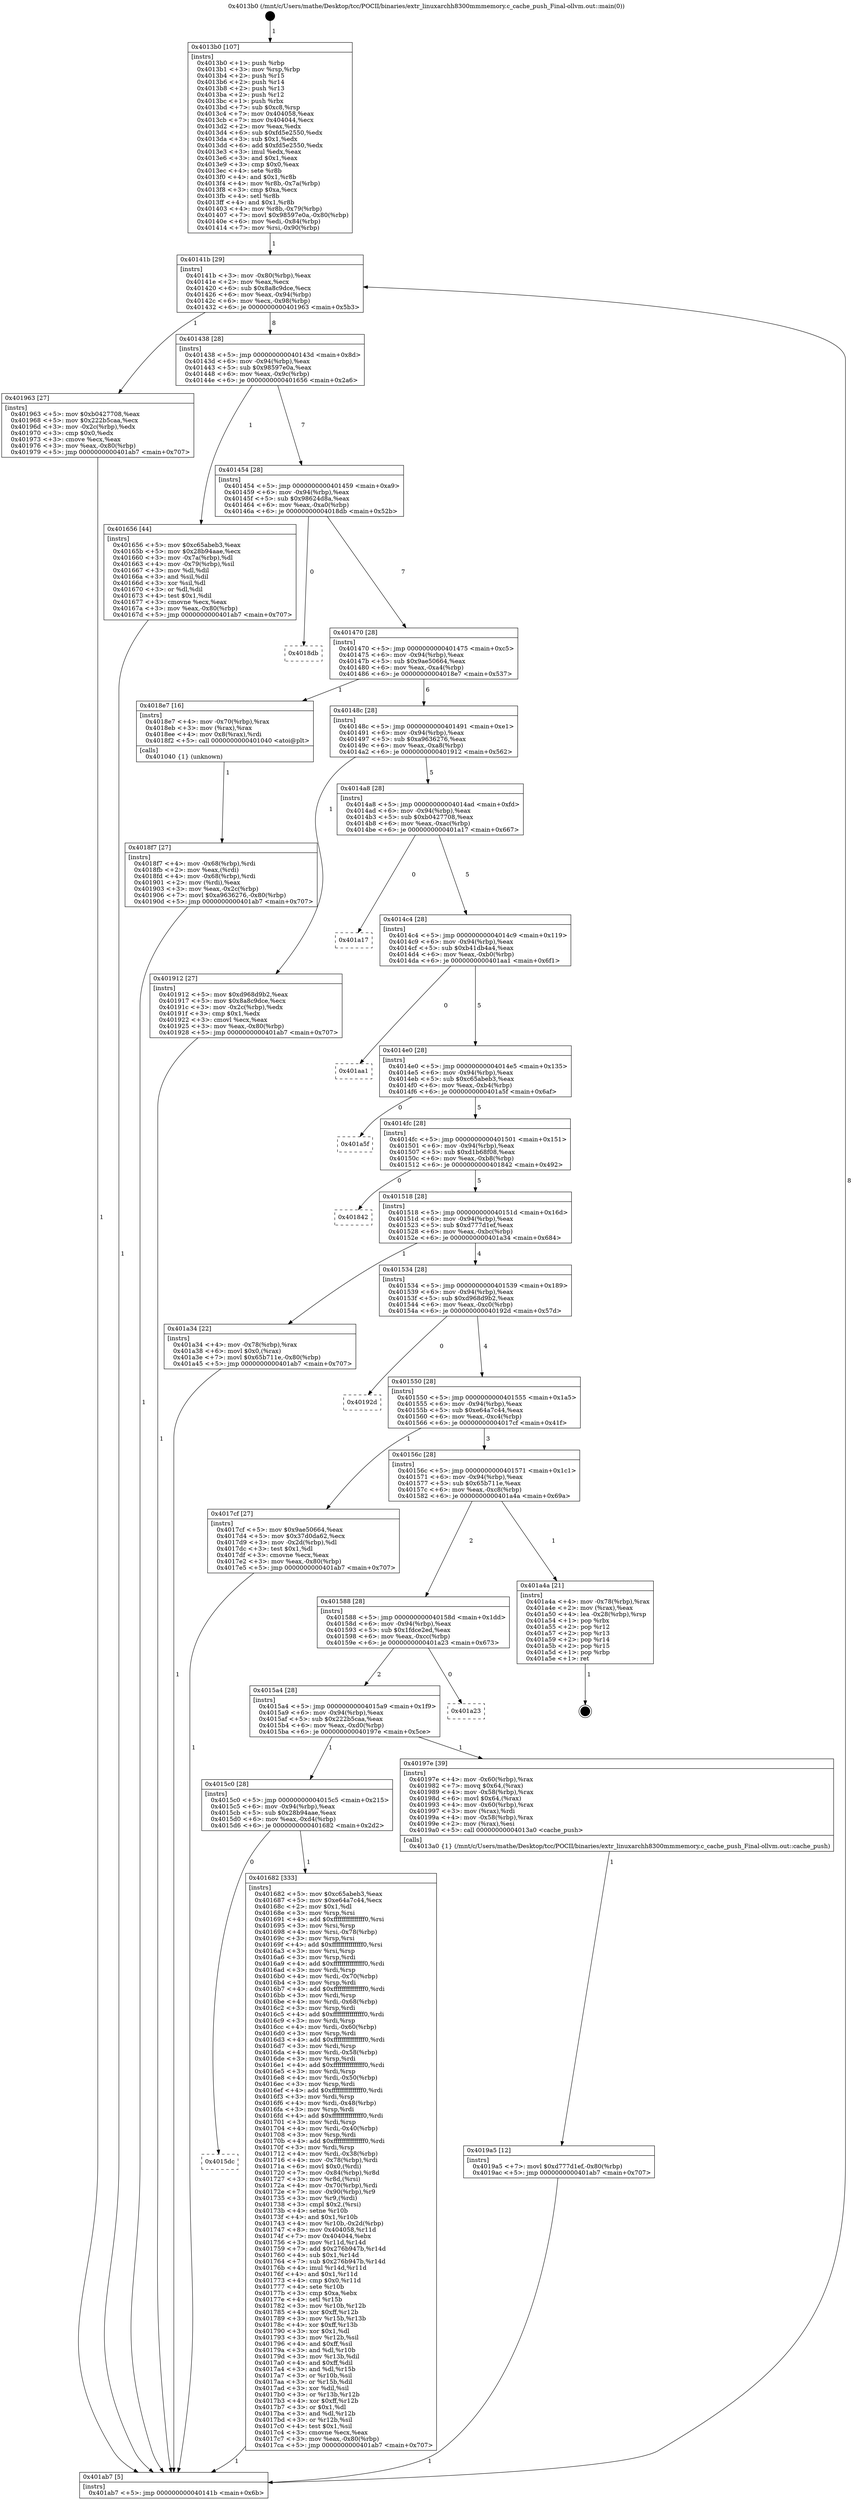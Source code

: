digraph "0x4013b0" {
  label = "0x4013b0 (/mnt/c/Users/mathe/Desktop/tcc/POCII/binaries/extr_linuxarchh8300mmmemory.c_cache_push_Final-ollvm.out::main(0))"
  labelloc = "t"
  node[shape=record]

  Entry [label="",width=0.3,height=0.3,shape=circle,fillcolor=black,style=filled]
  "0x40141b" [label="{
     0x40141b [29]\l
     | [instrs]\l
     &nbsp;&nbsp;0x40141b \<+3\>: mov -0x80(%rbp),%eax\l
     &nbsp;&nbsp;0x40141e \<+2\>: mov %eax,%ecx\l
     &nbsp;&nbsp;0x401420 \<+6\>: sub $0x8a8c9dce,%ecx\l
     &nbsp;&nbsp;0x401426 \<+6\>: mov %eax,-0x94(%rbp)\l
     &nbsp;&nbsp;0x40142c \<+6\>: mov %ecx,-0x98(%rbp)\l
     &nbsp;&nbsp;0x401432 \<+6\>: je 0000000000401963 \<main+0x5b3\>\l
  }"]
  "0x401963" [label="{
     0x401963 [27]\l
     | [instrs]\l
     &nbsp;&nbsp;0x401963 \<+5\>: mov $0xb0427708,%eax\l
     &nbsp;&nbsp;0x401968 \<+5\>: mov $0x222b5caa,%ecx\l
     &nbsp;&nbsp;0x40196d \<+3\>: mov -0x2c(%rbp),%edx\l
     &nbsp;&nbsp;0x401970 \<+3\>: cmp $0x0,%edx\l
     &nbsp;&nbsp;0x401973 \<+3\>: cmove %ecx,%eax\l
     &nbsp;&nbsp;0x401976 \<+3\>: mov %eax,-0x80(%rbp)\l
     &nbsp;&nbsp;0x401979 \<+5\>: jmp 0000000000401ab7 \<main+0x707\>\l
  }"]
  "0x401438" [label="{
     0x401438 [28]\l
     | [instrs]\l
     &nbsp;&nbsp;0x401438 \<+5\>: jmp 000000000040143d \<main+0x8d\>\l
     &nbsp;&nbsp;0x40143d \<+6\>: mov -0x94(%rbp),%eax\l
     &nbsp;&nbsp;0x401443 \<+5\>: sub $0x98597e0a,%eax\l
     &nbsp;&nbsp;0x401448 \<+6\>: mov %eax,-0x9c(%rbp)\l
     &nbsp;&nbsp;0x40144e \<+6\>: je 0000000000401656 \<main+0x2a6\>\l
  }"]
  Exit [label="",width=0.3,height=0.3,shape=circle,fillcolor=black,style=filled,peripheries=2]
  "0x401656" [label="{
     0x401656 [44]\l
     | [instrs]\l
     &nbsp;&nbsp;0x401656 \<+5\>: mov $0xc65abeb3,%eax\l
     &nbsp;&nbsp;0x40165b \<+5\>: mov $0x28b94aae,%ecx\l
     &nbsp;&nbsp;0x401660 \<+3\>: mov -0x7a(%rbp),%dl\l
     &nbsp;&nbsp;0x401663 \<+4\>: mov -0x79(%rbp),%sil\l
     &nbsp;&nbsp;0x401667 \<+3\>: mov %dl,%dil\l
     &nbsp;&nbsp;0x40166a \<+3\>: and %sil,%dil\l
     &nbsp;&nbsp;0x40166d \<+3\>: xor %sil,%dl\l
     &nbsp;&nbsp;0x401670 \<+3\>: or %dl,%dil\l
     &nbsp;&nbsp;0x401673 \<+4\>: test $0x1,%dil\l
     &nbsp;&nbsp;0x401677 \<+3\>: cmovne %ecx,%eax\l
     &nbsp;&nbsp;0x40167a \<+3\>: mov %eax,-0x80(%rbp)\l
     &nbsp;&nbsp;0x40167d \<+5\>: jmp 0000000000401ab7 \<main+0x707\>\l
  }"]
  "0x401454" [label="{
     0x401454 [28]\l
     | [instrs]\l
     &nbsp;&nbsp;0x401454 \<+5\>: jmp 0000000000401459 \<main+0xa9\>\l
     &nbsp;&nbsp;0x401459 \<+6\>: mov -0x94(%rbp),%eax\l
     &nbsp;&nbsp;0x40145f \<+5\>: sub $0x98624d8a,%eax\l
     &nbsp;&nbsp;0x401464 \<+6\>: mov %eax,-0xa0(%rbp)\l
     &nbsp;&nbsp;0x40146a \<+6\>: je 00000000004018db \<main+0x52b\>\l
  }"]
  "0x401ab7" [label="{
     0x401ab7 [5]\l
     | [instrs]\l
     &nbsp;&nbsp;0x401ab7 \<+5\>: jmp 000000000040141b \<main+0x6b\>\l
  }"]
  "0x4013b0" [label="{
     0x4013b0 [107]\l
     | [instrs]\l
     &nbsp;&nbsp;0x4013b0 \<+1\>: push %rbp\l
     &nbsp;&nbsp;0x4013b1 \<+3\>: mov %rsp,%rbp\l
     &nbsp;&nbsp;0x4013b4 \<+2\>: push %r15\l
     &nbsp;&nbsp;0x4013b6 \<+2\>: push %r14\l
     &nbsp;&nbsp;0x4013b8 \<+2\>: push %r13\l
     &nbsp;&nbsp;0x4013ba \<+2\>: push %r12\l
     &nbsp;&nbsp;0x4013bc \<+1\>: push %rbx\l
     &nbsp;&nbsp;0x4013bd \<+7\>: sub $0xc8,%rsp\l
     &nbsp;&nbsp;0x4013c4 \<+7\>: mov 0x404058,%eax\l
     &nbsp;&nbsp;0x4013cb \<+7\>: mov 0x404044,%ecx\l
     &nbsp;&nbsp;0x4013d2 \<+2\>: mov %eax,%edx\l
     &nbsp;&nbsp;0x4013d4 \<+6\>: sub $0xfd5e2550,%edx\l
     &nbsp;&nbsp;0x4013da \<+3\>: sub $0x1,%edx\l
     &nbsp;&nbsp;0x4013dd \<+6\>: add $0xfd5e2550,%edx\l
     &nbsp;&nbsp;0x4013e3 \<+3\>: imul %edx,%eax\l
     &nbsp;&nbsp;0x4013e6 \<+3\>: and $0x1,%eax\l
     &nbsp;&nbsp;0x4013e9 \<+3\>: cmp $0x0,%eax\l
     &nbsp;&nbsp;0x4013ec \<+4\>: sete %r8b\l
     &nbsp;&nbsp;0x4013f0 \<+4\>: and $0x1,%r8b\l
     &nbsp;&nbsp;0x4013f4 \<+4\>: mov %r8b,-0x7a(%rbp)\l
     &nbsp;&nbsp;0x4013f8 \<+3\>: cmp $0xa,%ecx\l
     &nbsp;&nbsp;0x4013fb \<+4\>: setl %r8b\l
     &nbsp;&nbsp;0x4013ff \<+4\>: and $0x1,%r8b\l
     &nbsp;&nbsp;0x401403 \<+4\>: mov %r8b,-0x79(%rbp)\l
     &nbsp;&nbsp;0x401407 \<+7\>: movl $0x98597e0a,-0x80(%rbp)\l
     &nbsp;&nbsp;0x40140e \<+6\>: mov %edi,-0x84(%rbp)\l
     &nbsp;&nbsp;0x401414 \<+7\>: mov %rsi,-0x90(%rbp)\l
  }"]
  "0x4019a5" [label="{
     0x4019a5 [12]\l
     | [instrs]\l
     &nbsp;&nbsp;0x4019a5 \<+7\>: movl $0xd777d1ef,-0x80(%rbp)\l
     &nbsp;&nbsp;0x4019ac \<+5\>: jmp 0000000000401ab7 \<main+0x707\>\l
  }"]
  "0x4018db" [label="{
     0x4018db\l
  }", style=dashed]
  "0x401470" [label="{
     0x401470 [28]\l
     | [instrs]\l
     &nbsp;&nbsp;0x401470 \<+5\>: jmp 0000000000401475 \<main+0xc5\>\l
     &nbsp;&nbsp;0x401475 \<+6\>: mov -0x94(%rbp),%eax\l
     &nbsp;&nbsp;0x40147b \<+5\>: sub $0x9ae50664,%eax\l
     &nbsp;&nbsp;0x401480 \<+6\>: mov %eax,-0xa4(%rbp)\l
     &nbsp;&nbsp;0x401486 \<+6\>: je 00000000004018e7 \<main+0x537\>\l
  }"]
  "0x4018f7" [label="{
     0x4018f7 [27]\l
     | [instrs]\l
     &nbsp;&nbsp;0x4018f7 \<+4\>: mov -0x68(%rbp),%rdi\l
     &nbsp;&nbsp;0x4018fb \<+2\>: mov %eax,(%rdi)\l
     &nbsp;&nbsp;0x4018fd \<+4\>: mov -0x68(%rbp),%rdi\l
     &nbsp;&nbsp;0x401901 \<+2\>: mov (%rdi),%eax\l
     &nbsp;&nbsp;0x401903 \<+3\>: mov %eax,-0x2c(%rbp)\l
     &nbsp;&nbsp;0x401906 \<+7\>: movl $0xa9636276,-0x80(%rbp)\l
     &nbsp;&nbsp;0x40190d \<+5\>: jmp 0000000000401ab7 \<main+0x707\>\l
  }"]
  "0x4018e7" [label="{
     0x4018e7 [16]\l
     | [instrs]\l
     &nbsp;&nbsp;0x4018e7 \<+4\>: mov -0x70(%rbp),%rax\l
     &nbsp;&nbsp;0x4018eb \<+3\>: mov (%rax),%rax\l
     &nbsp;&nbsp;0x4018ee \<+4\>: mov 0x8(%rax),%rdi\l
     &nbsp;&nbsp;0x4018f2 \<+5\>: call 0000000000401040 \<atoi@plt\>\l
     | [calls]\l
     &nbsp;&nbsp;0x401040 \{1\} (unknown)\l
  }"]
  "0x40148c" [label="{
     0x40148c [28]\l
     | [instrs]\l
     &nbsp;&nbsp;0x40148c \<+5\>: jmp 0000000000401491 \<main+0xe1\>\l
     &nbsp;&nbsp;0x401491 \<+6\>: mov -0x94(%rbp),%eax\l
     &nbsp;&nbsp;0x401497 \<+5\>: sub $0xa9636276,%eax\l
     &nbsp;&nbsp;0x40149c \<+6\>: mov %eax,-0xa8(%rbp)\l
     &nbsp;&nbsp;0x4014a2 \<+6\>: je 0000000000401912 \<main+0x562\>\l
  }"]
  "0x4015dc" [label="{
     0x4015dc\l
  }", style=dashed]
  "0x401912" [label="{
     0x401912 [27]\l
     | [instrs]\l
     &nbsp;&nbsp;0x401912 \<+5\>: mov $0xd968d9b2,%eax\l
     &nbsp;&nbsp;0x401917 \<+5\>: mov $0x8a8c9dce,%ecx\l
     &nbsp;&nbsp;0x40191c \<+3\>: mov -0x2c(%rbp),%edx\l
     &nbsp;&nbsp;0x40191f \<+3\>: cmp $0x1,%edx\l
     &nbsp;&nbsp;0x401922 \<+3\>: cmovl %ecx,%eax\l
     &nbsp;&nbsp;0x401925 \<+3\>: mov %eax,-0x80(%rbp)\l
     &nbsp;&nbsp;0x401928 \<+5\>: jmp 0000000000401ab7 \<main+0x707\>\l
  }"]
  "0x4014a8" [label="{
     0x4014a8 [28]\l
     | [instrs]\l
     &nbsp;&nbsp;0x4014a8 \<+5\>: jmp 00000000004014ad \<main+0xfd\>\l
     &nbsp;&nbsp;0x4014ad \<+6\>: mov -0x94(%rbp),%eax\l
     &nbsp;&nbsp;0x4014b3 \<+5\>: sub $0xb0427708,%eax\l
     &nbsp;&nbsp;0x4014b8 \<+6\>: mov %eax,-0xac(%rbp)\l
     &nbsp;&nbsp;0x4014be \<+6\>: je 0000000000401a17 \<main+0x667\>\l
  }"]
  "0x401682" [label="{
     0x401682 [333]\l
     | [instrs]\l
     &nbsp;&nbsp;0x401682 \<+5\>: mov $0xc65abeb3,%eax\l
     &nbsp;&nbsp;0x401687 \<+5\>: mov $0xe64a7c44,%ecx\l
     &nbsp;&nbsp;0x40168c \<+2\>: mov $0x1,%dl\l
     &nbsp;&nbsp;0x40168e \<+3\>: mov %rsp,%rsi\l
     &nbsp;&nbsp;0x401691 \<+4\>: add $0xfffffffffffffff0,%rsi\l
     &nbsp;&nbsp;0x401695 \<+3\>: mov %rsi,%rsp\l
     &nbsp;&nbsp;0x401698 \<+4\>: mov %rsi,-0x78(%rbp)\l
     &nbsp;&nbsp;0x40169c \<+3\>: mov %rsp,%rsi\l
     &nbsp;&nbsp;0x40169f \<+4\>: add $0xfffffffffffffff0,%rsi\l
     &nbsp;&nbsp;0x4016a3 \<+3\>: mov %rsi,%rsp\l
     &nbsp;&nbsp;0x4016a6 \<+3\>: mov %rsp,%rdi\l
     &nbsp;&nbsp;0x4016a9 \<+4\>: add $0xfffffffffffffff0,%rdi\l
     &nbsp;&nbsp;0x4016ad \<+3\>: mov %rdi,%rsp\l
     &nbsp;&nbsp;0x4016b0 \<+4\>: mov %rdi,-0x70(%rbp)\l
     &nbsp;&nbsp;0x4016b4 \<+3\>: mov %rsp,%rdi\l
     &nbsp;&nbsp;0x4016b7 \<+4\>: add $0xfffffffffffffff0,%rdi\l
     &nbsp;&nbsp;0x4016bb \<+3\>: mov %rdi,%rsp\l
     &nbsp;&nbsp;0x4016be \<+4\>: mov %rdi,-0x68(%rbp)\l
     &nbsp;&nbsp;0x4016c2 \<+3\>: mov %rsp,%rdi\l
     &nbsp;&nbsp;0x4016c5 \<+4\>: add $0xfffffffffffffff0,%rdi\l
     &nbsp;&nbsp;0x4016c9 \<+3\>: mov %rdi,%rsp\l
     &nbsp;&nbsp;0x4016cc \<+4\>: mov %rdi,-0x60(%rbp)\l
     &nbsp;&nbsp;0x4016d0 \<+3\>: mov %rsp,%rdi\l
     &nbsp;&nbsp;0x4016d3 \<+4\>: add $0xfffffffffffffff0,%rdi\l
     &nbsp;&nbsp;0x4016d7 \<+3\>: mov %rdi,%rsp\l
     &nbsp;&nbsp;0x4016da \<+4\>: mov %rdi,-0x58(%rbp)\l
     &nbsp;&nbsp;0x4016de \<+3\>: mov %rsp,%rdi\l
     &nbsp;&nbsp;0x4016e1 \<+4\>: add $0xfffffffffffffff0,%rdi\l
     &nbsp;&nbsp;0x4016e5 \<+3\>: mov %rdi,%rsp\l
     &nbsp;&nbsp;0x4016e8 \<+4\>: mov %rdi,-0x50(%rbp)\l
     &nbsp;&nbsp;0x4016ec \<+3\>: mov %rsp,%rdi\l
     &nbsp;&nbsp;0x4016ef \<+4\>: add $0xfffffffffffffff0,%rdi\l
     &nbsp;&nbsp;0x4016f3 \<+3\>: mov %rdi,%rsp\l
     &nbsp;&nbsp;0x4016f6 \<+4\>: mov %rdi,-0x48(%rbp)\l
     &nbsp;&nbsp;0x4016fa \<+3\>: mov %rsp,%rdi\l
     &nbsp;&nbsp;0x4016fd \<+4\>: add $0xfffffffffffffff0,%rdi\l
     &nbsp;&nbsp;0x401701 \<+3\>: mov %rdi,%rsp\l
     &nbsp;&nbsp;0x401704 \<+4\>: mov %rdi,-0x40(%rbp)\l
     &nbsp;&nbsp;0x401708 \<+3\>: mov %rsp,%rdi\l
     &nbsp;&nbsp;0x40170b \<+4\>: add $0xfffffffffffffff0,%rdi\l
     &nbsp;&nbsp;0x40170f \<+3\>: mov %rdi,%rsp\l
     &nbsp;&nbsp;0x401712 \<+4\>: mov %rdi,-0x38(%rbp)\l
     &nbsp;&nbsp;0x401716 \<+4\>: mov -0x78(%rbp),%rdi\l
     &nbsp;&nbsp;0x40171a \<+6\>: movl $0x0,(%rdi)\l
     &nbsp;&nbsp;0x401720 \<+7\>: mov -0x84(%rbp),%r8d\l
     &nbsp;&nbsp;0x401727 \<+3\>: mov %r8d,(%rsi)\l
     &nbsp;&nbsp;0x40172a \<+4\>: mov -0x70(%rbp),%rdi\l
     &nbsp;&nbsp;0x40172e \<+7\>: mov -0x90(%rbp),%r9\l
     &nbsp;&nbsp;0x401735 \<+3\>: mov %r9,(%rdi)\l
     &nbsp;&nbsp;0x401738 \<+3\>: cmpl $0x2,(%rsi)\l
     &nbsp;&nbsp;0x40173b \<+4\>: setne %r10b\l
     &nbsp;&nbsp;0x40173f \<+4\>: and $0x1,%r10b\l
     &nbsp;&nbsp;0x401743 \<+4\>: mov %r10b,-0x2d(%rbp)\l
     &nbsp;&nbsp;0x401747 \<+8\>: mov 0x404058,%r11d\l
     &nbsp;&nbsp;0x40174f \<+7\>: mov 0x404044,%ebx\l
     &nbsp;&nbsp;0x401756 \<+3\>: mov %r11d,%r14d\l
     &nbsp;&nbsp;0x401759 \<+7\>: add $0x276b947b,%r14d\l
     &nbsp;&nbsp;0x401760 \<+4\>: sub $0x1,%r14d\l
     &nbsp;&nbsp;0x401764 \<+7\>: sub $0x276b947b,%r14d\l
     &nbsp;&nbsp;0x40176b \<+4\>: imul %r14d,%r11d\l
     &nbsp;&nbsp;0x40176f \<+4\>: and $0x1,%r11d\l
     &nbsp;&nbsp;0x401773 \<+4\>: cmp $0x0,%r11d\l
     &nbsp;&nbsp;0x401777 \<+4\>: sete %r10b\l
     &nbsp;&nbsp;0x40177b \<+3\>: cmp $0xa,%ebx\l
     &nbsp;&nbsp;0x40177e \<+4\>: setl %r15b\l
     &nbsp;&nbsp;0x401782 \<+3\>: mov %r10b,%r12b\l
     &nbsp;&nbsp;0x401785 \<+4\>: xor $0xff,%r12b\l
     &nbsp;&nbsp;0x401789 \<+3\>: mov %r15b,%r13b\l
     &nbsp;&nbsp;0x40178c \<+4\>: xor $0xff,%r13b\l
     &nbsp;&nbsp;0x401790 \<+3\>: xor $0x1,%dl\l
     &nbsp;&nbsp;0x401793 \<+3\>: mov %r12b,%sil\l
     &nbsp;&nbsp;0x401796 \<+4\>: and $0xff,%sil\l
     &nbsp;&nbsp;0x40179a \<+3\>: and %dl,%r10b\l
     &nbsp;&nbsp;0x40179d \<+3\>: mov %r13b,%dil\l
     &nbsp;&nbsp;0x4017a0 \<+4\>: and $0xff,%dil\l
     &nbsp;&nbsp;0x4017a4 \<+3\>: and %dl,%r15b\l
     &nbsp;&nbsp;0x4017a7 \<+3\>: or %r10b,%sil\l
     &nbsp;&nbsp;0x4017aa \<+3\>: or %r15b,%dil\l
     &nbsp;&nbsp;0x4017ad \<+3\>: xor %dil,%sil\l
     &nbsp;&nbsp;0x4017b0 \<+3\>: or %r13b,%r12b\l
     &nbsp;&nbsp;0x4017b3 \<+4\>: xor $0xff,%r12b\l
     &nbsp;&nbsp;0x4017b7 \<+3\>: or $0x1,%dl\l
     &nbsp;&nbsp;0x4017ba \<+3\>: and %dl,%r12b\l
     &nbsp;&nbsp;0x4017bd \<+3\>: or %r12b,%sil\l
     &nbsp;&nbsp;0x4017c0 \<+4\>: test $0x1,%sil\l
     &nbsp;&nbsp;0x4017c4 \<+3\>: cmovne %ecx,%eax\l
     &nbsp;&nbsp;0x4017c7 \<+3\>: mov %eax,-0x80(%rbp)\l
     &nbsp;&nbsp;0x4017ca \<+5\>: jmp 0000000000401ab7 \<main+0x707\>\l
  }"]
  "0x401a17" [label="{
     0x401a17\l
  }", style=dashed]
  "0x4014c4" [label="{
     0x4014c4 [28]\l
     | [instrs]\l
     &nbsp;&nbsp;0x4014c4 \<+5\>: jmp 00000000004014c9 \<main+0x119\>\l
     &nbsp;&nbsp;0x4014c9 \<+6\>: mov -0x94(%rbp),%eax\l
     &nbsp;&nbsp;0x4014cf \<+5\>: sub $0xb41db4a4,%eax\l
     &nbsp;&nbsp;0x4014d4 \<+6\>: mov %eax,-0xb0(%rbp)\l
     &nbsp;&nbsp;0x4014da \<+6\>: je 0000000000401aa1 \<main+0x6f1\>\l
  }"]
  "0x4015c0" [label="{
     0x4015c0 [28]\l
     | [instrs]\l
     &nbsp;&nbsp;0x4015c0 \<+5\>: jmp 00000000004015c5 \<main+0x215\>\l
     &nbsp;&nbsp;0x4015c5 \<+6\>: mov -0x94(%rbp),%eax\l
     &nbsp;&nbsp;0x4015cb \<+5\>: sub $0x28b94aae,%eax\l
     &nbsp;&nbsp;0x4015d0 \<+6\>: mov %eax,-0xd4(%rbp)\l
     &nbsp;&nbsp;0x4015d6 \<+6\>: je 0000000000401682 \<main+0x2d2\>\l
  }"]
  "0x401aa1" [label="{
     0x401aa1\l
  }", style=dashed]
  "0x4014e0" [label="{
     0x4014e0 [28]\l
     | [instrs]\l
     &nbsp;&nbsp;0x4014e0 \<+5\>: jmp 00000000004014e5 \<main+0x135\>\l
     &nbsp;&nbsp;0x4014e5 \<+6\>: mov -0x94(%rbp),%eax\l
     &nbsp;&nbsp;0x4014eb \<+5\>: sub $0xc65abeb3,%eax\l
     &nbsp;&nbsp;0x4014f0 \<+6\>: mov %eax,-0xb4(%rbp)\l
     &nbsp;&nbsp;0x4014f6 \<+6\>: je 0000000000401a5f \<main+0x6af\>\l
  }"]
  "0x40197e" [label="{
     0x40197e [39]\l
     | [instrs]\l
     &nbsp;&nbsp;0x40197e \<+4\>: mov -0x60(%rbp),%rax\l
     &nbsp;&nbsp;0x401982 \<+7\>: movq $0x64,(%rax)\l
     &nbsp;&nbsp;0x401989 \<+4\>: mov -0x58(%rbp),%rax\l
     &nbsp;&nbsp;0x40198d \<+6\>: movl $0x64,(%rax)\l
     &nbsp;&nbsp;0x401993 \<+4\>: mov -0x60(%rbp),%rax\l
     &nbsp;&nbsp;0x401997 \<+3\>: mov (%rax),%rdi\l
     &nbsp;&nbsp;0x40199a \<+4\>: mov -0x58(%rbp),%rax\l
     &nbsp;&nbsp;0x40199e \<+2\>: mov (%rax),%esi\l
     &nbsp;&nbsp;0x4019a0 \<+5\>: call 00000000004013a0 \<cache_push\>\l
     | [calls]\l
     &nbsp;&nbsp;0x4013a0 \{1\} (/mnt/c/Users/mathe/Desktop/tcc/POCII/binaries/extr_linuxarchh8300mmmemory.c_cache_push_Final-ollvm.out::cache_push)\l
  }"]
  "0x401a5f" [label="{
     0x401a5f\l
  }", style=dashed]
  "0x4014fc" [label="{
     0x4014fc [28]\l
     | [instrs]\l
     &nbsp;&nbsp;0x4014fc \<+5\>: jmp 0000000000401501 \<main+0x151\>\l
     &nbsp;&nbsp;0x401501 \<+6\>: mov -0x94(%rbp),%eax\l
     &nbsp;&nbsp;0x401507 \<+5\>: sub $0xd1b68f08,%eax\l
     &nbsp;&nbsp;0x40150c \<+6\>: mov %eax,-0xb8(%rbp)\l
     &nbsp;&nbsp;0x401512 \<+6\>: je 0000000000401842 \<main+0x492\>\l
  }"]
  "0x4015a4" [label="{
     0x4015a4 [28]\l
     | [instrs]\l
     &nbsp;&nbsp;0x4015a4 \<+5\>: jmp 00000000004015a9 \<main+0x1f9\>\l
     &nbsp;&nbsp;0x4015a9 \<+6\>: mov -0x94(%rbp),%eax\l
     &nbsp;&nbsp;0x4015af \<+5\>: sub $0x222b5caa,%eax\l
     &nbsp;&nbsp;0x4015b4 \<+6\>: mov %eax,-0xd0(%rbp)\l
     &nbsp;&nbsp;0x4015ba \<+6\>: je 000000000040197e \<main+0x5ce\>\l
  }"]
  "0x401842" [label="{
     0x401842\l
  }", style=dashed]
  "0x401518" [label="{
     0x401518 [28]\l
     | [instrs]\l
     &nbsp;&nbsp;0x401518 \<+5\>: jmp 000000000040151d \<main+0x16d\>\l
     &nbsp;&nbsp;0x40151d \<+6\>: mov -0x94(%rbp),%eax\l
     &nbsp;&nbsp;0x401523 \<+5\>: sub $0xd777d1ef,%eax\l
     &nbsp;&nbsp;0x401528 \<+6\>: mov %eax,-0xbc(%rbp)\l
     &nbsp;&nbsp;0x40152e \<+6\>: je 0000000000401a34 \<main+0x684\>\l
  }"]
  "0x401a23" [label="{
     0x401a23\l
  }", style=dashed]
  "0x401a34" [label="{
     0x401a34 [22]\l
     | [instrs]\l
     &nbsp;&nbsp;0x401a34 \<+4\>: mov -0x78(%rbp),%rax\l
     &nbsp;&nbsp;0x401a38 \<+6\>: movl $0x0,(%rax)\l
     &nbsp;&nbsp;0x401a3e \<+7\>: movl $0x65b711e,-0x80(%rbp)\l
     &nbsp;&nbsp;0x401a45 \<+5\>: jmp 0000000000401ab7 \<main+0x707\>\l
  }"]
  "0x401534" [label="{
     0x401534 [28]\l
     | [instrs]\l
     &nbsp;&nbsp;0x401534 \<+5\>: jmp 0000000000401539 \<main+0x189\>\l
     &nbsp;&nbsp;0x401539 \<+6\>: mov -0x94(%rbp),%eax\l
     &nbsp;&nbsp;0x40153f \<+5\>: sub $0xd968d9b2,%eax\l
     &nbsp;&nbsp;0x401544 \<+6\>: mov %eax,-0xc0(%rbp)\l
     &nbsp;&nbsp;0x40154a \<+6\>: je 000000000040192d \<main+0x57d\>\l
  }"]
  "0x401588" [label="{
     0x401588 [28]\l
     | [instrs]\l
     &nbsp;&nbsp;0x401588 \<+5\>: jmp 000000000040158d \<main+0x1dd\>\l
     &nbsp;&nbsp;0x40158d \<+6\>: mov -0x94(%rbp),%eax\l
     &nbsp;&nbsp;0x401593 \<+5\>: sub $0x1fdce2ed,%eax\l
     &nbsp;&nbsp;0x401598 \<+6\>: mov %eax,-0xcc(%rbp)\l
     &nbsp;&nbsp;0x40159e \<+6\>: je 0000000000401a23 \<main+0x673\>\l
  }"]
  "0x40192d" [label="{
     0x40192d\l
  }", style=dashed]
  "0x401550" [label="{
     0x401550 [28]\l
     | [instrs]\l
     &nbsp;&nbsp;0x401550 \<+5\>: jmp 0000000000401555 \<main+0x1a5\>\l
     &nbsp;&nbsp;0x401555 \<+6\>: mov -0x94(%rbp),%eax\l
     &nbsp;&nbsp;0x40155b \<+5\>: sub $0xe64a7c44,%eax\l
     &nbsp;&nbsp;0x401560 \<+6\>: mov %eax,-0xc4(%rbp)\l
     &nbsp;&nbsp;0x401566 \<+6\>: je 00000000004017cf \<main+0x41f\>\l
  }"]
  "0x401a4a" [label="{
     0x401a4a [21]\l
     | [instrs]\l
     &nbsp;&nbsp;0x401a4a \<+4\>: mov -0x78(%rbp),%rax\l
     &nbsp;&nbsp;0x401a4e \<+2\>: mov (%rax),%eax\l
     &nbsp;&nbsp;0x401a50 \<+4\>: lea -0x28(%rbp),%rsp\l
     &nbsp;&nbsp;0x401a54 \<+1\>: pop %rbx\l
     &nbsp;&nbsp;0x401a55 \<+2\>: pop %r12\l
     &nbsp;&nbsp;0x401a57 \<+2\>: pop %r13\l
     &nbsp;&nbsp;0x401a59 \<+2\>: pop %r14\l
     &nbsp;&nbsp;0x401a5b \<+2\>: pop %r15\l
     &nbsp;&nbsp;0x401a5d \<+1\>: pop %rbp\l
     &nbsp;&nbsp;0x401a5e \<+1\>: ret\l
  }"]
  "0x4017cf" [label="{
     0x4017cf [27]\l
     | [instrs]\l
     &nbsp;&nbsp;0x4017cf \<+5\>: mov $0x9ae50664,%eax\l
     &nbsp;&nbsp;0x4017d4 \<+5\>: mov $0x37d0da62,%ecx\l
     &nbsp;&nbsp;0x4017d9 \<+3\>: mov -0x2d(%rbp),%dl\l
     &nbsp;&nbsp;0x4017dc \<+3\>: test $0x1,%dl\l
     &nbsp;&nbsp;0x4017df \<+3\>: cmovne %ecx,%eax\l
     &nbsp;&nbsp;0x4017e2 \<+3\>: mov %eax,-0x80(%rbp)\l
     &nbsp;&nbsp;0x4017e5 \<+5\>: jmp 0000000000401ab7 \<main+0x707\>\l
  }"]
  "0x40156c" [label="{
     0x40156c [28]\l
     | [instrs]\l
     &nbsp;&nbsp;0x40156c \<+5\>: jmp 0000000000401571 \<main+0x1c1\>\l
     &nbsp;&nbsp;0x401571 \<+6\>: mov -0x94(%rbp),%eax\l
     &nbsp;&nbsp;0x401577 \<+5\>: sub $0x65b711e,%eax\l
     &nbsp;&nbsp;0x40157c \<+6\>: mov %eax,-0xc8(%rbp)\l
     &nbsp;&nbsp;0x401582 \<+6\>: je 0000000000401a4a \<main+0x69a\>\l
  }"]
  Entry -> "0x4013b0" [label=" 1"]
  "0x40141b" -> "0x401963" [label=" 1"]
  "0x40141b" -> "0x401438" [label=" 8"]
  "0x401a4a" -> Exit [label=" 1"]
  "0x401438" -> "0x401656" [label=" 1"]
  "0x401438" -> "0x401454" [label=" 7"]
  "0x401656" -> "0x401ab7" [label=" 1"]
  "0x4013b0" -> "0x40141b" [label=" 1"]
  "0x401ab7" -> "0x40141b" [label=" 8"]
  "0x401a34" -> "0x401ab7" [label=" 1"]
  "0x401454" -> "0x4018db" [label=" 0"]
  "0x401454" -> "0x401470" [label=" 7"]
  "0x4019a5" -> "0x401ab7" [label=" 1"]
  "0x401470" -> "0x4018e7" [label=" 1"]
  "0x401470" -> "0x40148c" [label=" 6"]
  "0x40197e" -> "0x4019a5" [label=" 1"]
  "0x40148c" -> "0x401912" [label=" 1"]
  "0x40148c" -> "0x4014a8" [label=" 5"]
  "0x401912" -> "0x401ab7" [label=" 1"]
  "0x4014a8" -> "0x401a17" [label=" 0"]
  "0x4014a8" -> "0x4014c4" [label=" 5"]
  "0x4018f7" -> "0x401ab7" [label=" 1"]
  "0x4014c4" -> "0x401aa1" [label=" 0"]
  "0x4014c4" -> "0x4014e0" [label=" 5"]
  "0x4017cf" -> "0x401ab7" [label=" 1"]
  "0x4014e0" -> "0x401a5f" [label=" 0"]
  "0x4014e0" -> "0x4014fc" [label=" 5"]
  "0x401682" -> "0x401ab7" [label=" 1"]
  "0x4014fc" -> "0x401842" [label=" 0"]
  "0x4014fc" -> "0x401518" [label=" 5"]
  "0x4015c0" -> "0x4015dc" [label=" 0"]
  "0x401518" -> "0x401a34" [label=" 1"]
  "0x401518" -> "0x401534" [label=" 4"]
  "0x4015c0" -> "0x401682" [label=" 1"]
  "0x401534" -> "0x40192d" [label=" 0"]
  "0x401534" -> "0x401550" [label=" 4"]
  "0x4015a4" -> "0x4015c0" [label=" 1"]
  "0x401550" -> "0x4017cf" [label=" 1"]
  "0x401550" -> "0x40156c" [label=" 3"]
  "0x4015a4" -> "0x40197e" [label=" 1"]
  "0x40156c" -> "0x401a4a" [label=" 1"]
  "0x40156c" -> "0x401588" [label=" 2"]
  "0x4018e7" -> "0x4018f7" [label=" 1"]
  "0x401588" -> "0x401a23" [label=" 0"]
  "0x401588" -> "0x4015a4" [label=" 2"]
  "0x401963" -> "0x401ab7" [label=" 1"]
}
